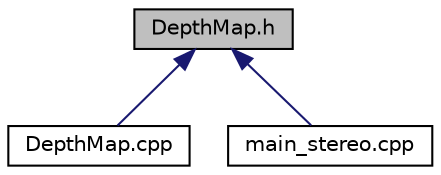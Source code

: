 digraph "DepthMap.h"
{
  edge [fontname="Helvetica",fontsize="10",labelfontname="Helvetica",labelfontsize="10"];
  node [fontname="Helvetica",fontsize="10",shape=record];
  Node1 [label="DepthMap.h",height=0.2,width=0.4,color="black", fillcolor="grey75", style="filled", fontcolor="black"];
  Node1 -> Node2 [dir="back",color="midnightblue",fontsize="10",style="solid",fontname="Helvetica"];
  Node2 [label="DepthMap.cpp",height=0.2,width=0.4,color="black", fillcolor="white", style="filled",URL="$DepthMap_8cpp.html"];
  Node1 -> Node3 [dir="back",color="midnightblue",fontsize="10",style="solid",fontname="Helvetica"];
  Node3 [label="main_stereo.cpp",height=0.2,width=0.4,color="black", fillcolor="white", style="filled",URL="$main__stereo_8cpp.html"];
}
